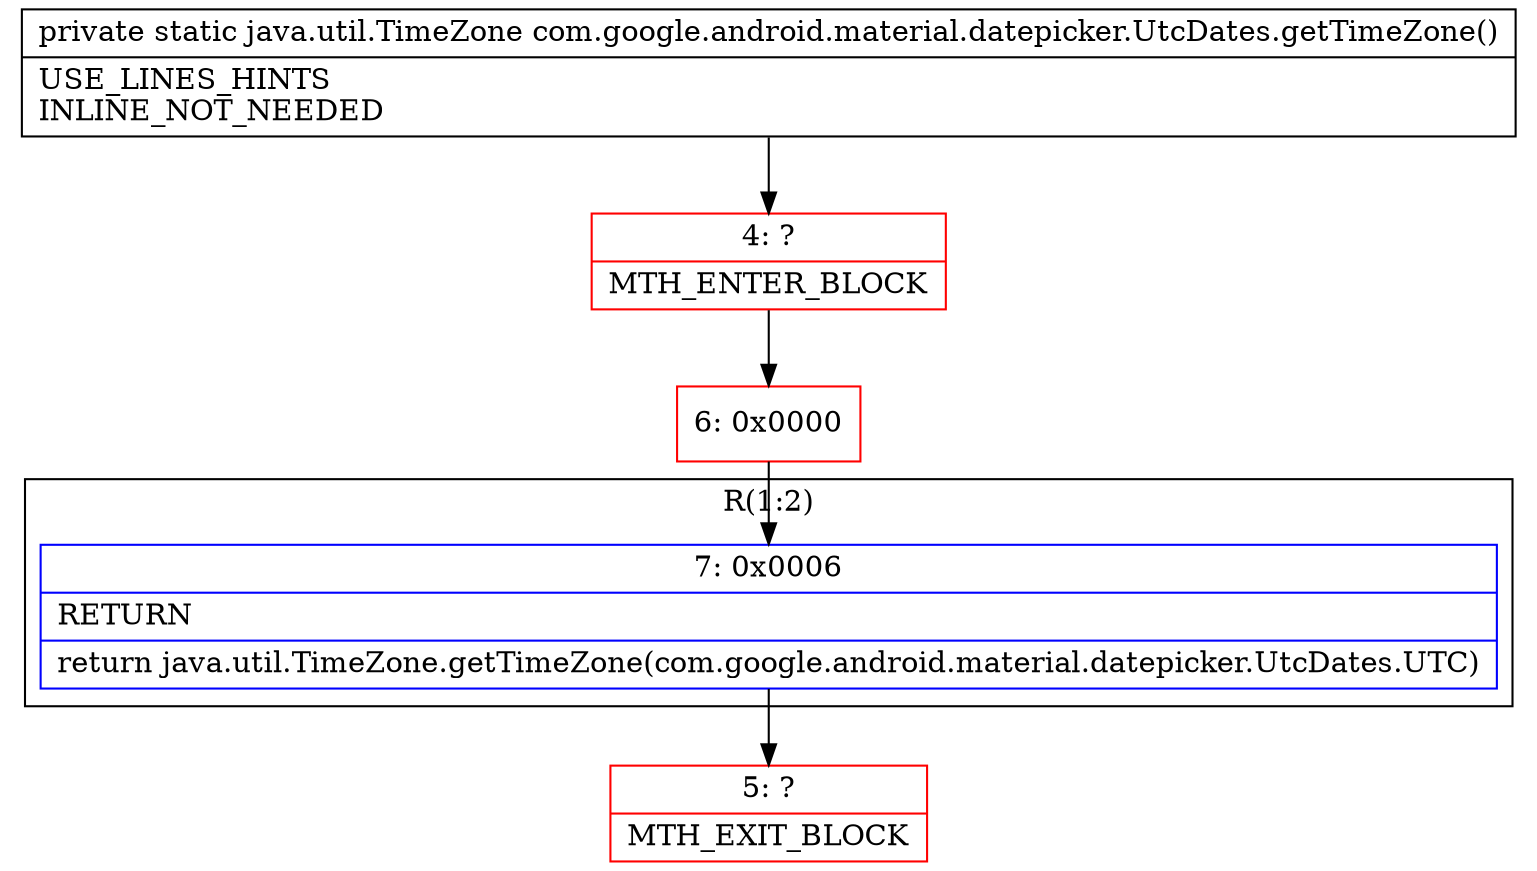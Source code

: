 digraph "CFG forcom.google.android.material.datepicker.UtcDates.getTimeZone()Ljava\/util\/TimeZone;" {
subgraph cluster_Region_1141058193 {
label = "R(1:2)";
node [shape=record,color=blue];
Node_7 [shape=record,label="{7\:\ 0x0006|RETURN\l|return java.util.TimeZone.getTimeZone(com.google.android.material.datepicker.UtcDates.UTC)\l}"];
}
Node_4 [shape=record,color=red,label="{4\:\ ?|MTH_ENTER_BLOCK\l}"];
Node_6 [shape=record,color=red,label="{6\:\ 0x0000}"];
Node_5 [shape=record,color=red,label="{5\:\ ?|MTH_EXIT_BLOCK\l}"];
MethodNode[shape=record,label="{private static java.util.TimeZone com.google.android.material.datepicker.UtcDates.getTimeZone()  | USE_LINES_HINTS\lINLINE_NOT_NEEDED\l}"];
MethodNode -> Node_4;Node_7 -> Node_5;
Node_4 -> Node_6;
Node_6 -> Node_7;
}

